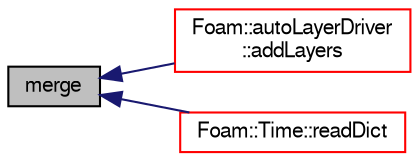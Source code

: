 digraph "merge"
{
  bgcolor="transparent";
  edge [fontname="FreeSans",fontsize="10",labelfontname="FreeSans",labelfontsize="10"];
  node [fontname="FreeSans",fontsize="10",shape=record];
  rankdir="LR";
  Node32639 [label="merge",height=0.2,width=0.4,color="black", fillcolor="grey75", style="filled", fontcolor="black"];
  Node32639 -> Node32640 [dir="back",color="midnightblue",fontsize="10",style="solid",fontname="FreeSans"];
  Node32640 [label="Foam::autoLayerDriver\l::addLayers",height=0.2,width=0.4,color="red",URL="$a24610.html#a2654851d1ffedc26e8ff1424f7097ba6",tooltip="Add cell layers. "];
  Node32639 -> Node32643 [dir="back",color="midnightblue",fontsize="10",style="solid",fontname="FreeSans"];
  Node32643 [label="Foam::Time::readDict",height=0.2,width=0.4,color="red",URL="$a26350.html#a09f8bbb748b599cf713fa2e07ec7e0b4",tooltip="Read the control dictionary and set the write controls etc. "];
}
